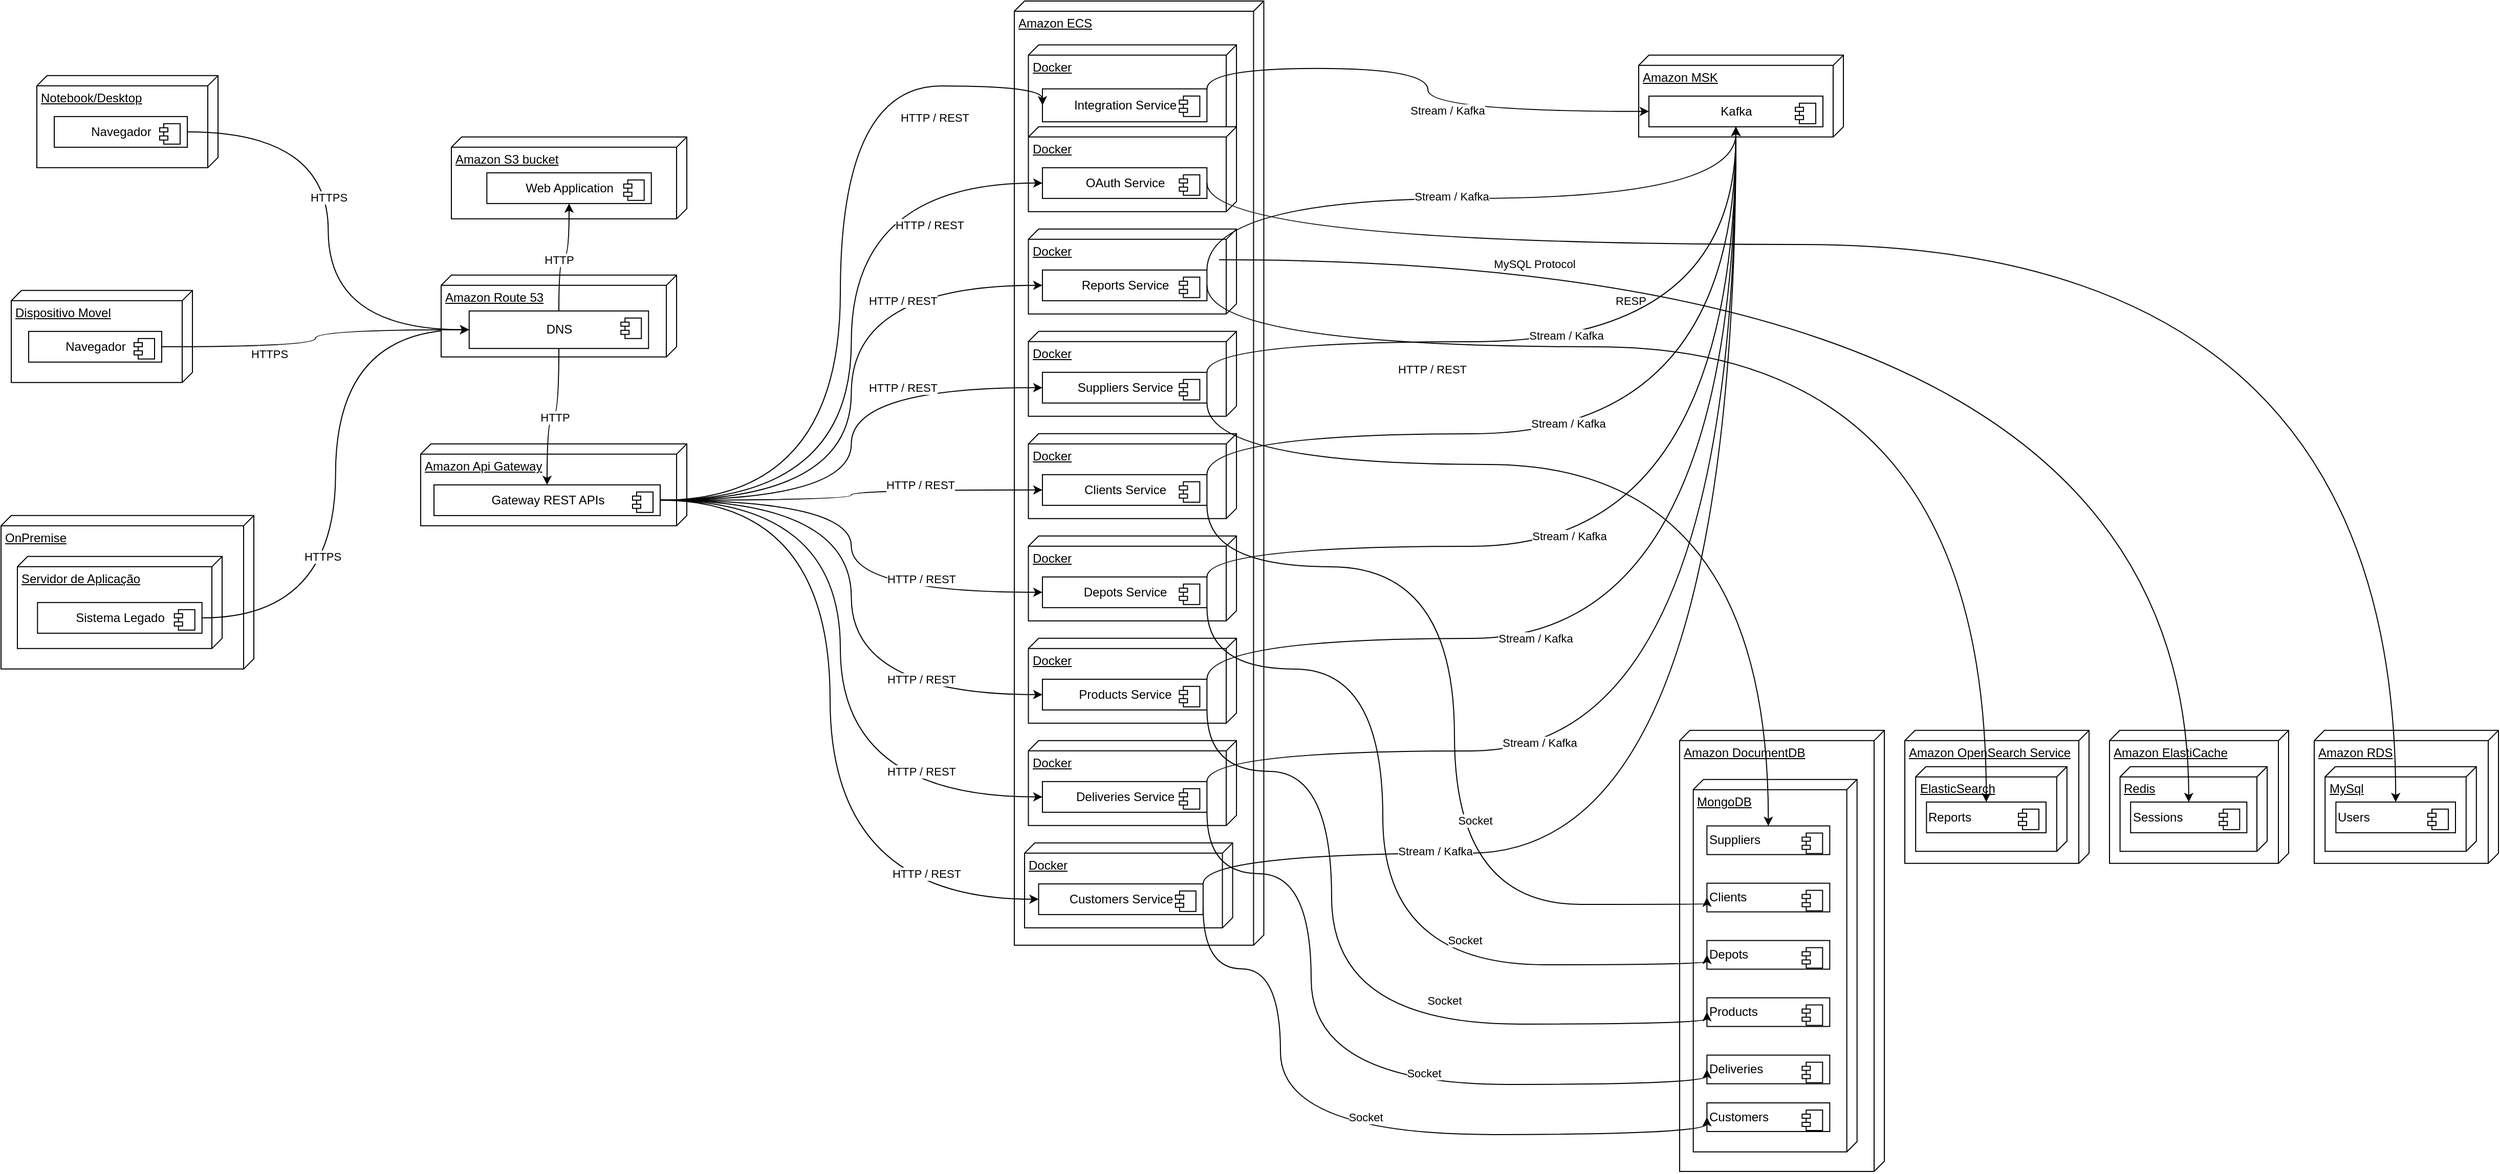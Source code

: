 <mxfile version="17.4.1" type="device"><diagram name="Page-1" id="b5b7bab2-c9e2-2cf4-8b2a-24fd1a2a6d21"><mxGraphModel dx="3793" dy="1540" grid="1" gridSize="10" guides="1" tooltips="1" connect="1" arrows="1" fold="1" page="1" pageScale="1" pageWidth="827" pageHeight="1169" background="none" math="0" shadow="0"><root><mxCell id="0"/><mxCell id="1" parent="0"/><mxCell id="VJmFd5ppS4YzV-0DFkly-12" value="" style="group" parent="1" vertex="1" connectable="0"><mxGeometry x="834" y="732.93" width="200" height="431.1" as="geometry"/></mxCell><mxCell id="om0u5LqT2ssb4kvf3Bdp-96" value="Amazon DocumentDB" style="verticalAlign=top;align=left;spacingTop=8;spacingLeft=2;spacingRight=12;shape=cube;size=10;direction=south;fontStyle=4;html=1;" parent="VJmFd5ppS4YzV-0DFkly-12" vertex="1"><mxGeometry width="200" height="431.1" as="geometry"/></mxCell><mxCell id="om0u5LqT2ssb4kvf3Bdp-97" value="MongoDB" style="verticalAlign=top;align=left;spacingTop=8;spacingLeft=2;spacingRight=12;shape=cube;size=10;direction=south;fontStyle=4;html=1;" parent="VJmFd5ppS4YzV-0DFkly-12" vertex="1"><mxGeometry x="13.33" y="47.9" width="160" height="364.04" as="geometry"/></mxCell><mxCell id="om0u5LqT2ssb4kvf3Bdp-206" value="Suppliers" style="html=1;dropTarget=0;align=left;" parent="VJmFd5ppS4YzV-0DFkly-12" vertex="1"><mxGeometry x="26.667" y="93.344" width="120" height="28.003" as="geometry"/></mxCell><mxCell id="om0u5LqT2ssb4kvf3Bdp-207" value="" style="shape=module;jettyWidth=8;jettyHeight=4;" parent="om0u5LqT2ssb4kvf3Bdp-206" vertex="1"><mxGeometry x="1" width="20" height="20" relative="1" as="geometry"><mxPoint x="-27" y="7" as="offset"/></mxGeometry></mxCell><mxCell id="om0u5LqT2ssb4kvf3Bdp-208" value="Clients" style="html=1;dropTarget=0;align=left;" parent="VJmFd5ppS4YzV-0DFkly-12" vertex="1"><mxGeometry x="26.667" y="149.35" width="120" height="28.003" as="geometry"/></mxCell><mxCell id="om0u5LqT2ssb4kvf3Bdp-209" value="" style="shape=module;jettyWidth=8;jettyHeight=4;" parent="om0u5LqT2ssb4kvf3Bdp-208" vertex="1"><mxGeometry x="1" width="20" height="20" relative="1" as="geometry"><mxPoint x="-27" y="7" as="offset"/></mxGeometry></mxCell><mxCell id="om0u5LqT2ssb4kvf3Bdp-210" value="Depots" style="html=1;dropTarget=0;align=left;" parent="VJmFd5ppS4YzV-0DFkly-12" vertex="1"><mxGeometry x="26.667" y="205.356" width="120" height="28.003" as="geometry"/></mxCell><mxCell id="om0u5LqT2ssb4kvf3Bdp-211" value="" style="shape=module;jettyWidth=8;jettyHeight=4;" parent="om0u5LqT2ssb4kvf3Bdp-210" vertex="1"><mxGeometry x="1" width="20" height="20" relative="1" as="geometry"><mxPoint x="-27" y="7" as="offset"/></mxGeometry></mxCell><mxCell id="om0u5LqT2ssb4kvf3Bdp-212" value="Products" style="html=1;dropTarget=0;align=left;" parent="VJmFd5ppS4YzV-0DFkly-12" vertex="1"><mxGeometry x="26.667" y="261.362" width="120" height="28.003" as="geometry"/></mxCell><mxCell id="om0u5LqT2ssb4kvf3Bdp-213" value="" style="shape=module;jettyWidth=8;jettyHeight=4;" parent="om0u5LqT2ssb4kvf3Bdp-212" vertex="1"><mxGeometry x="1" width="20" height="20" relative="1" as="geometry"><mxPoint x="-27" y="7" as="offset"/></mxGeometry></mxCell><mxCell id="om0u5LqT2ssb4kvf3Bdp-214" value="Deliveries" style="html=1;dropTarget=0;align=left;" parent="VJmFd5ppS4YzV-0DFkly-12" vertex="1"><mxGeometry x="26.667" y="317.368" width="120" height="28.003" as="geometry"/></mxCell><mxCell id="om0u5LqT2ssb4kvf3Bdp-215" value="" style="shape=module;jettyWidth=8;jettyHeight=4;" parent="om0u5LqT2ssb4kvf3Bdp-214" vertex="1"><mxGeometry x="1" width="20" height="20" relative="1" as="geometry"><mxPoint x="-27" y="7" as="offset"/></mxGeometry></mxCell><mxCell id="VJmFd5ppS4YzV-0DFkly-10" value="Customers" style="html=1;dropTarget=0;align=left;" parent="VJmFd5ppS4YzV-0DFkly-12" vertex="1"><mxGeometry x="26.667" y="364.042" width="120" height="28.003" as="geometry"/></mxCell><mxCell id="VJmFd5ppS4YzV-0DFkly-11" value="" style="shape=module;jettyWidth=8;jettyHeight=4;" parent="VJmFd5ppS4YzV-0DFkly-10" vertex="1"><mxGeometry x="1" width="20" height="20" relative="1" as="geometry"><mxPoint x="-27" y="7" as="offset"/></mxGeometry></mxCell><mxCell id="VJmFd5ppS4YzV-0DFkly-9" value="" style="group" parent="1" vertex="1" connectable="0"><mxGeometry x="193.996" y="42.93" width="233.744" height="900" as="geometry"/></mxCell><mxCell id="om0u5LqT2ssb4kvf3Bdp-297" value="" style="group" parent="VJmFd5ppS4YzV-0DFkly-9" vertex="1" connectable="0"><mxGeometry x="3.74" y="20" width="230" height="880" as="geometry"/></mxCell><mxCell id="1uH9ABo4EQRJMEIOvazn-3" value="Amazon ECS" style="verticalAlign=top;align=left;spacingTop=8;spacingLeft=2;spacingRight=12;shape=cube;size=10;direction=south;fontStyle=4;html=1;" parent="om0u5LqT2ssb4kvf3Bdp-297" vertex="1"><mxGeometry x="-13.74" y="-42.927" width="243.74" height="922.927" as="geometry"/></mxCell><mxCell id="om0u5LqT2ssb4kvf3Bdp-298" value="Docker" style="verticalAlign=top;align=left;spacingTop=8;spacingLeft=2;spacingRight=12;shape=cube;size=10;direction=south;fontStyle=4;html=1;" parent="om0u5LqT2ssb4kvf3Bdp-297" vertex="1"><mxGeometry width="203.297" height="89.073" as="geometry"/></mxCell><mxCell id="om0u5LqT2ssb4kvf3Bdp-299" value="Integration Service" style="html=1;dropTarget=0;" parent="om0u5LqT2ssb4kvf3Bdp-297" vertex="1"><mxGeometry x="13.736" y="42.927" width="160.714" height="32.195" as="geometry"/></mxCell><mxCell id="om0u5LqT2ssb4kvf3Bdp-300" value="" style="shape=module;jettyWidth=8;jettyHeight=4;" parent="om0u5LqT2ssb4kvf3Bdp-299" vertex="1"><mxGeometry x="1" width="20" height="20" relative="1" as="geometry"><mxPoint x="-27" y="7" as="offset"/></mxGeometry></mxCell><mxCell id="om0u5LqT2ssb4kvf3Bdp-309" value="" style="group" parent="VJmFd5ppS4YzV-0DFkly-9" vertex="1" connectable="0"><mxGeometry x="3.74" y="300" width="203.297" height="83" as="geometry"/></mxCell><mxCell id="om0u5LqT2ssb4kvf3Bdp-310" value="Docker" style="verticalAlign=top;align=left;spacingTop=8;spacingLeft=2;spacingRight=12;shape=cube;size=10;direction=south;fontStyle=4;html=1;" parent="om0u5LqT2ssb4kvf3Bdp-309" vertex="1"><mxGeometry width="203.297" height="83" as="geometry"/></mxCell><mxCell id="om0u5LqT2ssb4kvf3Bdp-311" value="Suppliers Service" style="html=1;dropTarget=0;" parent="om0u5LqT2ssb4kvf3Bdp-309" vertex="1"><mxGeometry x="13.736" y="40" width="160.714" height="30" as="geometry"/></mxCell><mxCell id="om0u5LqT2ssb4kvf3Bdp-312" value="" style="shape=module;jettyWidth=8;jettyHeight=4;" parent="om0u5LqT2ssb4kvf3Bdp-311" vertex="1"><mxGeometry x="1" width="20" height="20" relative="1" as="geometry"><mxPoint x="-27" y="7" as="offset"/></mxGeometry></mxCell><mxCell id="om0u5LqT2ssb4kvf3Bdp-313" value="" style="group" parent="VJmFd5ppS4YzV-0DFkly-9" vertex="1" connectable="0"><mxGeometry x="3.74" y="400" width="203.297" height="83" as="geometry"/></mxCell><mxCell id="om0u5LqT2ssb4kvf3Bdp-314" value="Docker" style="verticalAlign=top;align=left;spacingTop=8;spacingLeft=2;spacingRight=12;shape=cube;size=10;direction=south;fontStyle=4;html=1;" parent="om0u5LqT2ssb4kvf3Bdp-313" vertex="1"><mxGeometry width="203.297" height="83" as="geometry"/></mxCell><mxCell id="om0u5LqT2ssb4kvf3Bdp-315" value="Clients Service" style="html=1;dropTarget=0;" parent="om0u5LqT2ssb4kvf3Bdp-313" vertex="1"><mxGeometry x="13.736" y="40" width="160.714" height="30" as="geometry"/></mxCell><mxCell id="om0u5LqT2ssb4kvf3Bdp-316" value="" style="shape=module;jettyWidth=8;jettyHeight=4;" parent="om0u5LqT2ssb4kvf3Bdp-315" vertex="1"><mxGeometry x="1" width="20" height="20" relative="1" as="geometry"><mxPoint x="-27" y="7" as="offset"/></mxGeometry></mxCell><mxCell id="om0u5LqT2ssb4kvf3Bdp-302" value="Docker" style="verticalAlign=top;align=left;spacingTop=8;spacingLeft=2;spacingRight=12;shape=cube;size=10;direction=south;fontStyle=4;html=1;" parent="VJmFd5ppS4YzV-0DFkly-9" vertex="1"><mxGeometry x="3.74" y="200" width="203.297" height="83" as="geometry"/></mxCell><mxCell id="om0u5LqT2ssb4kvf3Bdp-303" value="Reports Service" style="html=1;dropTarget=0;" parent="VJmFd5ppS4YzV-0DFkly-9" vertex="1"><mxGeometry x="17.476" y="240" width="160.714" height="30" as="geometry"/></mxCell><mxCell id="om0u5LqT2ssb4kvf3Bdp-304" value="" style="shape=module;jettyWidth=8;jettyHeight=4;" parent="om0u5LqT2ssb4kvf3Bdp-303" vertex="1"><mxGeometry x="1" width="20" height="20" relative="1" as="geometry"><mxPoint x="-27" y="7" as="offset"/></mxGeometry></mxCell><mxCell id="om0u5LqT2ssb4kvf3Bdp-306" value="Docker" style="verticalAlign=top;align=left;spacingTop=8;spacingLeft=2;spacingRight=12;shape=cube;size=10;direction=south;fontStyle=4;html=1;" parent="VJmFd5ppS4YzV-0DFkly-9" vertex="1"><mxGeometry x="3.74" y="100" width="203.297" height="83" as="geometry"/></mxCell><mxCell id="om0u5LqT2ssb4kvf3Bdp-307" value="OAuth Service" style="html=1;dropTarget=0;" parent="VJmFd5ppS4YzV-0DFkly-9" vertex="1"><mxGeometry x="17.476" y="140" width="160.714" height="30" as="geometry"/></mxCell><mxCell id="om0u5LqT2ssb4kvf3Bdp-308" value="" style="shape=module;jettyWidth=8;jettyHeight=4;" parent="om0u5LqT2ssb4kvf3Bdp-307" vertex="1"><mxGeometry x="1" width="20" height="20" relative="1" as="geometry"><mxPoint x="-27" y="7" as="offset"/></mxGeometry></mxCell><mxCell id="om0u5LqT2ssb4kvf3Bdp-287" value="" style="group" parent="VJmFd5ppS4YzV-0DFkly-9" vertex="1" connectable="0"><mxGeometry x="3.74" y="500" width="203.297" height="83" as="geometry"/></mxCell><mxCell id="om0u5LqT2ssb4kvf3Bdp-288" value="Docker" style="verticalAlign=top;align=left;spacingTop=8;spacingLeft=2;spacingRight=12;shape=cube;size=10;direction=south;fontStyle=4;html=1;" parent="om0u5LqT2ssb4kvf3Bdp-287" vertex="1"><mxGeometry width="203.297" height="83" as="geometry"/></mxCell><mxCell id="om0u5LqT2ssb4kvf3Bdp-289" value="Depots Service" style="html=1;dropTarget=0;" parent="om0u5LqT2ssb4kvf3Bdp-287" vertex="1"><mxGeometry x="13.736" y="40" width="160.714" height="30" as="geometry"/></mxCell><mxCell id="om0u5LqT2ssb4kvf3Bdp-290" value="" style="shape=module;jettyWidth=8;jettyHeight=4;" parent="om0u5LqT2ssb4kvf3Bdp-289" vertex="1"><mxGeometry x="1" width="20" height="20" relative="1" as="geometry"><mxPoint x="-27" y="7" as="offset"/></mxGeometry></mxCell><mxCell id="om0u5LqT2ssb4kvf3Bdp-317" value="" style="group" parent="VJmFd5ppS4YzV-0DFkly-9" vertex="1" connectable="0"><mxGeometry x="3.74" y="600" width="203.297" height="83" as="geometry"/></mxCell><mxCell id="om0u5LqT2ssb4kvf3Bdp-318" value="Docker" style="verticalAlign=top;align=left;spacingTop=8;spacingLeft=2;spacingRight=12;shape=cube;size=10;direction=south;fontStyle=4;html=1;" parent="om0u5LqT2ssb4kvf3Bdp-317" vertex="1"><mxGeometry width="203.297" height="83" as="geometry"/></mxCell><mxCell id="om0u5LqT2ssb4kvf3Bdp-319" value="Products Service" style="html=1;dropTarget=0;" parent="om0u5LqT2ssb4kvf3Bdp-317" vertex="1"><mxGeometry x="13.736" y="40" width="160.714" height="30" as="geometry"/></mxCell><mxCell id="om0u5LqT2ssb4kvf3Bdp-320" value="" style="shape=module;jettyWidth=8;jettyHeight=4;" parent="om0u5LqT2ssb4kvf3Bdp-319" vertex="1"><mxGeometry x="1" width="20" height="20" relative="1" as="geometry"><mxPoint x="-27" y="7" as="offset"/></mxGeometry></mxCell><mxCell id="om0u5LqT2ssb4kvf3Bdp-292" value="" style="group" parent="VJmFd5ppS4YzV-0DFkly-9" vertex="1" connectable="0"><mxGeometry x="3.74" y="700" width="203.297" height="83" as="geometry"/></mxCell><mxCell id="om0u5LqT2ssb4kvf3Bdp-293" value="Docker" style="verticalAlign=top;align=left;spacingTop=8;spacingLeft=2;spacingRight=12;shape=cube;size=10;direction=south;fontStyle=4;html=1;" parent="om0u5LqT2ssb4kvf3Bdp-292" vertex="1"><mxGeometry width="203.297" height="83" as="geometry"/></mxCell><mxCell id="om0u5LqT2ssb4kvf3Bdp-294" value="Deliveries Service" style="html=1;dropTarget=0;" parent="om0u5LqT2ssb4kvf3Bdp-292" vertex="1"><mxGeometry x="13.736" y="40" width="160.714" height="30" as="geometry"/></mxCell><mxCell id="om0u5LqT2ssb4kvf3Bdp-295" value="" style="shape=module;jettyWidth=8;jettyHeight=4;" parent="om0u5LqT2ssb4kvf3Bdp-294" vertex="1"><mxGeometry x="1" width="20" height="20" relative="1" as="geometry"><mxPoint x="-27" y="7" as="offset"/></mxGeometry></mxCell><mxCell id="VJmFd5ppS4YzV-0DFkly-1" value="" style="group" parent="VJmFd5ppS4YzV-0DFkly-9" vertex="1" connectable="0"><mxGeometry y="800" width="203.297" height="83" as="geometry"/></mxCell><mxCell id="VJmFd5ppS4YzV-0DFkly-2" value="Docker" style="verticalAlign=top;align=left;spacingTop=8;spacingLeft=2;spacingRight=12;shape=cube;size=10;direction=south;fontStyle=4;html=1;" parent="VJmFd5ppS4YzV-0DFkly-1" vertex="1"><mxGeometry width="203.297" height="83" as="geometry"/></mxCell><mxCell id="VJmFd5ppS4YzV-0DFkly-3" value="Customers Service" style="html=1;dropTarget=0;" parent="VJmFd5ppS4YzV-0DFkly-1" vertex="1"><mxGeometry x="13.736" y="40" width="160.714" height="30" as="geometry"/></mxCell><mxCell id="VJmFd5ppS4YzV-0DFkly-4" value="" style="shape=module;jettyWidth=8;jettyHeight=4;" parent="VJmFd5ppS4YzV-0DFkly-3" vertex="1"><mxGeometry x="1" width="20" height="20" relative="1" as="geometry"><mxPoint x="-27" y="7" as="offset"/></mxGeometry></mxCell><mxCell id="om0u5LqT2ssb4kvf3Bdp-85" value="" style="group" parent="1" vertex="1" connectable="0"><mxGeometry x="1254" y="732.93" width="175" height="130" as="geometry"/></mxCell><mxCell id="om0u5LqT2ssb4kvf3Bdp-86" value="Amazon ElastiCache" style="verticalAlign=top;align=left;spacingTop=8;spacingLeft=2;spacingRight=12;shape=cube;size=10;direction=south;fontStyle=4;html=1;" parent="om0u5LqT2ssb4kvf3Bdp-85" vertex="1"><mxGeometry width="175.0" height="130.0" as="geometry"/></mxCell><mxCell id="om0u5LqT2ssb4kvf3Bdp-87" value="Redis" style="verticalAlign=top;align=left;spacingTop=8;spacingLeft=2;spacingRight=12;shape=cube;size=10;direction=south;fontStyle=4;html=1;" parent="om0u5LqT2ssb4kvf3Bdp-85" vertex="1"><mxGeometry x="10.294" y="35.455" width="143.706" height="82.727" as="geometry"/></mxCell><mxCell id="om0u5LqT2ssb4kvf3Bdp-218" value="&lt;span&gt;Sessions&amp;nbsp;&lt;/span&gt;" style="html=1;dropTarget=0;align=left;" parent="om0u5LqT2ssb4kvf3Bdp-85" vertex="1"><mxGeometry x="20.588" y="70" width="113.575" height="30" as="geometry"/></mxCell><mxCell id="om0u5LqT2ssb4kvf3Bdp-219" value="" style="shape=module;jettyWidth=8;jettyHeight=4;" parent="om0u5LqT2ssb4kvf3Bdp-218" vertex="1"><mxGeometry x="1" width="20" height="20" relative="1" as="geometry"><mxPoint x="-27" y="7" as="offset"/></mxGeometry></mxCell><mxCell id="om0u5LqT2ssb4kvf3Bdp-221" value="" style="group" parent="1" vertex="1" connectable="0"><mxGeometry x="1454" y="732.93" width="180" height="130" as="geometry"/></mxCell><mxCell id="om0u5LqT2ssb4kvf3Bdp-222" value="Amazon RDS" style="verticalAlign=top;align=left;spacingTop=8;spacingLeft=2;spacingRight=12;shape=cube;size=10;direction=south;fontStyle=4;html=1;" parent="om0u5LqT2ssb4kvf3Bdp-221" vertex="1"><mxGeometry width="180" height="130.0" as="geometry"/></mxCell><mxCell id="om0u5LqT2ssb4kvf3Bdp-223" value="MySql" style="verticalAlign=top;align=left;spacingTop=8;spacingLeft=2;spacingRight=12;shape=cube;size=10;direction=south;fontStyle=4;html=1;" parent="om0u5LqT2ssb4kvf3Bdp-221" vertex="1"><mxGeometry x="10.588" y="35.455" width="147.812" height="82.727" as="geometry"/></mxCell><mxCell id="om0u5LqT2ssb4kvf3Bdp-224" value="&lt;span&gt;Users&lt;/span&gt;" style="html=1;dropTarget=0;align=left;" parent="om0u5LqT2ssb4kvf3Bdp-221" vertex="1"><mxGeometry x="21.176" y="70" width="116.82" height="30" as="geometry"/></mxCell><mxCell id="om0u5LqT2ssb4kvf3Bdp-225" value="" style="shape=module;jettyWidth=8;jettyHeight=4;" parent="om0u5LqT2ssb4kvf3Bdp-224" vertex="1"><mxGeometry x="1" width="20" height="20" relative="1" as="geometry"><mxPoint x="-27" y="7" as="offset"/></mxGeometry></mxCell><mxCell id="om0u5LqT2ssb4kvf3Bdp-226" value="" style="group" parent="1" vertex="1" connectable="0"><mxGeometry x="1054" y="732.93" width="180" height="130" as="geometry"/></mxCell><mxCell id="om0u5LqT2ssb4kvf3Bdp-227" value="Amazon OpenSearch Service" style="verticalAlign=top;align=left;spacingTop=8;spacingLeft=2;spacingRight=12;shape=cube;size=10;direction=south;fontStyle=4;html=1;" parent="om0u5LqT2ssb4kvf3Bdp-226" vertex="1"><mxGeometry width="180" height="130.0" as="geometry"/></mxCell><mxCell id="om0u5LqT2ssb4kvf3Bdp-228" value="ElasticSearch" style="verticalAlign=top;align=left;spacingTop=8;spacingLeft=2;spacingRight=12;shape=cube;size=10;direction=south;fontStyle=4;html=1;" parent="om0u5LqT2ssb4kvf3Bdp-226" vertex="1"><mxGeometry x="10.588" y="35.455" width="147.812" height="82.727" as="geometry"/></mxCell><mxCell id="om0u5LqT2ssb4kvf3Bdp-229" value="&lt;span&gt;Reports&lt;/span&gt;" style="html=1;dropTarget=0;align=left;" parent="om0u5LqT2ssb4kvf3Bdp-226" vertex="1"><mxGeometry x="21.176" y="70" width="116.82" height="30" as="geometry"/></mxCell><mxCell id="om0u5LqT2ssb4kvf3Bdp-230" value="" style="shape=module;jettyWidth=8;jettyHeight=4;" parent="om0u5LqT2ssb4kvf3Bdp-229" vertex="1"><mxGeometry x="1" width="20" height="20" relative="1" as="geometry"><mxPoint x="-27" y="7" as="offset"/></mxGeometry></mxCell><mxCell id="om0u5LqT2ssb4kvf3Bdp-331" value="" style="group" parent="1" vertex="1" connectable="0"><mxGeometry x="794" y="72.93" width="200" height="80" as="geometry"/></mxCell><mxCell id="om0u5LqT2ssb4kvf3Bdp-328" value="Amazon MSK" style="verticalAlign=top;align=left;spacingTop=8;spacingLeft=2;spacingRight=12;shape=cube;size=10;direction=south;fontStyle=4;html=1;" parent="om0u5LqT2ssb4kvf3Bdp-331" vertex="1"><mxGeometry width="200" height="80" as="geometry"/></mxCell><mxCell id="om0u5LqT2ssb4kvf3Bdp-329" value="Kafka" style="html=1;dropTarget=0;" parent="om0u5LqT2ssb4kvf3Bdp-331" vertex="1"><mxGeometry x="10" y="40" width="170" height="30" as="geometry"/></mxCell><mxCell id="om0u5LqT2ssb4kvf3Bdp-330" value="" style="shape=module;jettyWidth=8;jettyHeight=4;" parent="om0u5LqT2ssb4kvf3Bdp-329" vertex="1"><mxGeometry x="1" width="20" height="20" relative="1" as="geometry"><mxPoint x="-27" y="7" as="offset"/></mxGeometry></mxCell><mxCell id="om0u5LqT2ssb4kvf3Bdp-370" value="" style="group" parent="1" vertex="1" connectable="0"><mxGeometry x="-396" y="452.93" width="260" height="80" as="geometry"/></mxCell><mxCell id="om0u5LqT2ssb4kvf3Bdp-371" value="Amazon Api Gateway" style="verticalAlign=top;align=left;spacingTop=8;spacingLeft=2;spacingRight=12;shape=cube;size=10;direction=south;fontStyle=4;html=1;" parent="om0u5LqT2ssb4kvf3Bdp-370" vertex="1"><mxGeometry width="260" height="80" as="geometry"/></mxCell><mxCell id="om0u5LqT2ssb4kvf3Bdp-372" value="Gateway REST APIs" style="html=1;dropTarget=0;" parent="om0u5LqT2ssb4kvf3Bdp-370" vertex="1"><mxGeometry x="13" y="40" width="221" height="30" as="geometry"/></mxCell><mxCell id="om0u5LqT2ssb4kvf3Bdp-373" value="" style="shape=module;jettyWidth=8;jettyHeight=4;" parent="om0u5LqT2ssb4kvf3Bdp-372" vertex="1"><mxGeometry x="1" width="20" height="20" relative="1" as="geometry"><mxPoint x="-27" y="7" as="offset"/></mxGeometry></mxCell><mxCell id="royZjNGxK1hWhr-Js7a6-8" value="" style="group" parent="1" vertex="1" connectable="0"><mxGeometry x="-771" y="92.93" width="177" height="90" as="geometry"/></mxCell><mxCell id="royZjNGxK1hWhr-Js7a6-4" value="Notebook/Desktop" style="verticalAlign=top;align=left;spacingTop=8;spacingLeft=2;spacingRight=12;shape=cube;size=10;direction=south;fontStyle=4;html=1;" parent="royZjNGxK1hWhr-Js7a6-8" vertex="1"><mxGeometry width="177" height="90" as="geometry"/></mxCell><mxCell id="royZjNGxK1hWhr-Js7a6-6" value="Navegador" style="html=1;dropTarget=0;" parent="royZjNGxK1hWhr-Js7a6-8" vertex="1"><mxGeometry x="17" y="40" width="130" height="30" as="geometry"/></mxCell><mxCell id="royZjNGxK1hWhr-Js7a6-7" value="" style="shape=module;jettyWidth=8;jettyHeight=4;" parent="royZjNGxK1hWhr-Js7a6-6" vertex="1"><mxGeometry x="1" width="20" height="20" relative="1" as="geometry"><mxPoint x="-27" y="7" as="offset"/></mxGeometry></mxCell><mxCell id="royZjNGxK1hWhr-Js7a6-9" value="" style="group" parent="1" vertex="1" connectable="0"><mxGeometry x="-796" y="302.93" width="177" height="90" as="geometry"/></mxCell><mxCell id="royZjNGxK1hWhr-Js7a6-10" value="Dispositivo Movel" style="verticalAlign=top;align=left;spacingTop=8;spacingLeft=2;spacingRight=12;shape=cube;size=10;direction=south;fontStyle=4;html=1;" parent="royZjNGxK1hWhr-Js7a6-9" vertex="1"><mxGeometry width="177" height="90" as="geometry"/></mxCell><mxCell id="royZjNGxK1hWhr-Js7a6-11" value="Navegador" style="html=1;dropTarget=0;" parent="royZjNGxK1hWhr-Js7a6-9" vertex="1"><mxGeometry x="17" y="40" width="130" height="30" as="geometry"/></mxCell><mxCell id="royZjNGxK1hWhr-Js7a6-12" value="" style="shape=module;jettyWidth=8;jettyHeight=4;" parent="royZjNGxK1hWhr-Js7a6-11" vertex="1"><mxGeometry x="1" width="20" height="20" relative="1" as="geometry"><mxPoint x="-27" y="7" as="offset"/></mxGeometry></mxCell><mxCell id="dv855OfY4iwqMY0LGOP5-1" style="edgeStyle=orthogonalEdgeStyle;rounded=0;orthogonalLoop=1;jettySize=auto;html=1;entryX=0;entryY=0.5;entryDx=0;entryDy=0;curved=1;" parent="1" target="om0u5LqT2ssb4kvf3Bdp-299" edge="1"><mxGeometry relative="1" as="geometry"><mxPoint x="-162" y="507.93" as="sourcePoint"/><Array as="points"><mxPoint x="14" y="507.93"/><mxPoint x="14" y="102.93"/></Array></mxGeometry></mxCell><mxCell id="dv855OfY4iwqMY0LGOP5-7" value="HTTP / REST" style="edgeLabel;html=1;align=center;verticalAlign=middle;resizable=0;points=[];" parent="dv855OfY4iwqMY0LGOP5-1" vertex="1" connectable="0"><mxGeometry x="0.684" y="-31" relative="1" as="geometry"><mxPoint x="1" as="offset"/></mxGeometry></mxCell><mxCell id="dv855OfY4iwqMY0LGOP5-2" style="edgeStyle=orthogonalEdgeStyle;curved=1;rounded=0;orthogonalLoop=1;jettySize=auto;html=1;exitX=1;exitY=0;exitDx=0;exitDy=0;entryX=0.5;entryY=1;entryDx=0;entryDy=0;" parent="1" source="om0u5LqT2ssb4kvf3Bdp-303" target="om0u5LqT2ssb4kvf3Bdp-329" edge="1"><mxGeometry relative="1" as="geometry"/></mxCell><mxCell id="dv855OfY4iwqMY0LGOP5-6" value="Stream / Kafka" style="edgeLabel;html=1;align=center;verticalAlign=middle;resizable=0;points=[];" parent="dv855OfY4iwqMY0LGOP5-2" vertex="1" connectable="0"><mxGeometry x="-0.06" y="2" relative="1" as="geometry"><mxPoint as="offset"/></mxGeometry></mxCell><mxCell id="dv855OfY4iwqMY0LGOP5-3" style="edgeStyle=orthogonalEdgeStyle;curved=1;rounded=0;orthogonalLoop=1;jettySize=auto;html=1;exitX=1;exitY=0;exitDx=0;exitDy=0;entryX=0;entryY=0.5;entryDx=0;entryDy=0;" parent="1" source="om0u5LqT2ssb4kvf3Bdp-299" target="om0u5LqT2ssb4kvf3Bdp-329" edge="1"><mxGeometry relative="1" as="geometry"/></mxCell><mxCell id="dv855OfY4iwqMY0LGOP5-5" value="Stream / Kafka" style="edgeLabel;html=1;align=center;verticalAlign=middle;resizable=0;points=[];" parent="dv855OfY4iwqMY0LGOP5-3" vertex="1" connectable="0"><mxGeometry x="0.203" y="1" relative="1" as="geometry"><mxPoint as="offset"/></mxGeometry></mxCell><mxCell id="dv855OfY4iwqMY0LGOP5-15" value="" style="group" parent="1" vertex="1" connectable="0"><mxGeometry x="-806" y="522.93" width="247" height="150" as="geometry"/></mxCell><mxCell id="dv855OfY4iwqMY0LGOP5-11" value="OnPremise" style="verticalAlign=top;align=left;spacingTop=8;spacingLeft=2;spacingRight=12;shape=cube;size=10;direction=south;fontStyle=4;html=1;" parent="dv855OfY4iwqMY0LGOP5-15" vertex="1"><mxGeometry width="247" height="150" as="geometry"/></mxCell><mxCell id="dv855OfY4iwqMY0LGOP5-12" value="Servidor de Aplicação" style="verticalAlign=top;align=left;spacingTop=8;spacingLeft=2;spacingRight=12;shape=cube;size=10;direction=south;fontStyle=4;html=1;" parent="dv855OfY4iwqMY0LGOP5-15" vertex="1"><mxGeometry x="16" y="40" width="200" height="90" as="geometry"/></mxCell><mxCell id="dv855OfY4iwqMY0LGOP5-13" value="Sistema Legado" style="html=1;dropTarget=0;" parent="dv855OfY4iwqMY0LGOP5-15" vertex="1"><mxGeometry x="35.643" y="85" width="160.714" height="30" as="geometry"/></mxCell><mxCell id="dv855OfY4iwqMY0LGOP5-14" value="" style="shape=module;jettyWidth=8;jettyHeight=4;" parent="dv855OfY4iwqMY0LGOP5-13" vertex="1"><mxGeometry x="1" width="20" height="20" relative="1" as="geometry"><mxPoint x="-27" y="7" as="offset"/></mxGeometry></mxCell><mxCell id="dv855OfY4iwqMY0LGOP5-16" style="edgeStyle=orthogonalEdgeStyle;curved=1;rounded=0;orthogonalLoop=1;jettySize=auto;html=1;exitX=1;exitY=0.5;exitDx=0;exitDy=0;entryX=0;entryY=0.5;entryDx=0;entryDy=0;" parent="1" source="dv855OfY4iwqMY0LGOP5-13" target="B8DyF9NkiVO_Y113zxYT-4" edge="1"><mxGeometry relative="1" as="geometry"/></mxCell><mxCell id="dv855OfY4iwqMY0LGOP5-17" value="HTTPS" style="edgeLabel;html=1;align=center;verticalAlign=middle;resizable=0;points=[];" parent="dv855OfY4iwqMY0LGOP5-16" vertex="1" connectable="0"><mxGeometry x="-0.363" y="12" relative="1" as="geometry"><mxPoint x="-1" y="-18" as="offset"/></mxGeometry></mxCell><mxCell id="B8DyF9NkiVO_Y113zxYT-6" value="" style="group" parent="1" vertex="1" connectable="0"><mxGeometry x="-376" y="287.93" width="230.0" height="80" as="geometry"/></mxCell><mxCell id="B8DyF9NkiVO_Y113zxYT-9" value="" style="group" parent="B8DyF9NkiVO_Y113zxYT-6" vertex="1" connectable="0"><mxGeometry width="230.0" height="80" as="geometry"/></mxCell><mxCell id="1uH9ABo4EQRJMEIOvazn-6" value="Amazon Route 53" style="verticalAlign=top;align=left;spacingTop=8;spacingLeft=2;spacingRight=12;shape=cube;size=10;direction=south;fontStyle=4;html=1;" parent="B8DyF9NkiVO_Y113zxYT-9" vertex="1"><mxGeometry width="230.0" height="80" as="geometry"/></mxCell><mxCell id="B8DyF9NkiVO_Y113zxYT-4" value="DNS" style="html=1;dropTarget=0;" parent="B8DyF9NkiVO_Y113zxYT-9" vertex="1"><mxGeometry x="27.38" y="35" width="175.24" height="36.67" as="geometry"/></mxCell><mxCell id="B8DyF9NkiVO_Y113zxYT-5" value="" style="shape=module;jettyWidth=8;jettyHeight=4;" parent="B8DyF9NkiVO_Y113zxYT-4" vertex="1"><mxGeometry x="1" width="20" height="20" relative="1" as="geometry"><mxPoint x="-27" y="7" as="offset"/></mxGeometry></mxCell><mxCell id="royZjNGxK1hWhr-Js7a6-13" style="edgeStyle=orthogonalEdgeStyle;curved=1;rounded=0;orthogonalLoop=1;jettySize=auto;html=1;exitX=1;exitY=0.5;exitDx=0;exitDy=0;entryX=0;entryY=0.5;entryDx=0;entryDy=0;" parent="1" source="royZjNGxK1hWhr-Js7a6-11" target="B8DyF9NkiVO_Y113zxYT-4" edge="1"><mxGeometry relative="1" as="geometry"><mxPoint x="-496" y="312.93" as="targetPoint"/></mxGeometry></mxCell><mxCell id="royZjNGxK1hWhr-Js7a6-15" value="HTTPS" style="edgeLabel;html=1;align=center;verticalAlign=middle;resizable=0;points=[];" parent="royZjNGxK1hWhr-Js7a6-13" vertex="1" connectable="0"><mxGeometry x="-0.042" y="16" relative="1" as="geometry"><mxPoint x="-29" y="9" as="offset"/></mxGeometry></mxCell><mxCell id="royZjNGxK1hWhr-Js7a6-14" style="edgeStyle=orthogonalEdgeStyle;curved=1;rounded=0;orthogonalLoop=1;jettySize=auto;html=1;exitX=1;exitY=0.5;exitDx=0;exitDy=0;entryX=0;entryY=0.5;entryDx=0;entryDy=0;" parent="1" source="royZjNGxK1hWhr-Js7a6-6" target="B8DyF9NkiVO_Y113zxYT-4" edge="1"><mxGeometry relative="1" as="geometry"><mxPoint x="-436" y="212.93" as="targetPoint"/></mxGeometry></mxCell><mxCell id="royZjNGxK1hWhr-Js7a6-16" value="HTTPS" style="edgeLabel;html=1;align=center;verticalAlign=middle;resizable=0;points=[];" parent="royZjNGxK1hWhr-Js7a6-14" vertex="1" connectable="0"><mxGeometry x="-0.166" y="-15" relative="1" as="geometry"><mxPoint x="15" y="6" as="offset"/></mxGeometry></mxCell><mxCell id="B8DyF9NkiVO_Y113zxYT-8" value="" style="group" parent="1" vertex="1" connectable="0"><mxGeometry x="-366" y="152.93" width="230" height="80" as="geometry"/></mxCell><mxCell id="1uH9ABo4EQRJMEIOvazn-5" value="Amazon S3 bucket" style="verticalAlign=top;align=left;spacingTop=8;spacingLeft=2;spacingRight=12;shape=cube;size=10;direction=south;fontStyle=4;html=1;" parent="B8DyF9NkiVO_Y113zxYT-8" vertex="1"><mxGeometry width="230" height="80" as="geometry"/></mxCell><mxCell id="om0u5LqT2ssb4kvf3Bdp-323" value="Web Application" style="html=1;dropTarget=0;" parent="B8DyF9NkiVO_Y113zxYT-8" vertex="1"><mxGeometry x="34.643" y="35" width="160.714" height="30" as="geometry"/></mxCell><mxCell id="om0u5LqT2ssb4kvf3Bdp-324" value="" style="shape=module;jettyWidth=8;jettyHeight=4;" parent="om0u5LqT2ssb4kvf3Bdp-323" vertex="1"><mxGeometry x="1" width="20" height="20" relative="1" as="geometry"><mxPoint x="-27" y="7" as="offset"/></mxGeometry></mxCell><mxCell id="royZjNGxK1hWhr-Js7a6-18" style="edgeStyle=orthogonalEdgeStyle;curved=1;rounded=0;orthogonalLoop=1;jettySize=auto;html=1;exitX=0.5;exitY=1;exitDx=0;exitDy=0;entryX=0.5;entryY=0;entryDx=0;entryDy=0;" parent="1" source="B8DyF9NkiVO_Y113zxYT-4" target="om0u5LqT2ssb4kvf3Bdp-372" edge="1"><mxGeometry relative="1" as="geometry"/></mxCell><mxCell id="royZjNGxK1hWhr-Js7a6-19" value="HTTP" style="edgeLabel;html=1;align=center;verticalAlign=middle;resizable=0;points=[];" parent="royZjNGxK1hWhr-Js7a6-18" vertex="1" connectable="0"><mxGeometry x="0.218" y="10" relative="1" as="geometry"><mxPoint x="-3" y="-9" as="offset"/></mxGeometry></mxCell><mxCell id="B8DyF9NkiVO_Y113zxYT-2" style="edgeStyle=orthogonalEdgeStyle;rounded=0;orthogonalLoop=1;jettySize=auto;html=1;curved=1;exitX=0.5;exitY=0;exitDx=0;exitDy=0;entryX=0.5;entryY=1;entryDx=0;entryDy=0;" parent="1" source="B8DyF9NkiVO_Y113zxYT-4" target="om0u5LqT2ssb4kvf3Bdp-323" edge="1"><mxGeometry relative="1" as="geometry"/></mxCell><mxCell id="B8DyF9NkiVO_Y113zxYT-7" value="HTTP" style="edgeLabel;html=1;align=center;verticalAlign=middle;resizable=0;points=[];" parent="B8DyF9NkiVO_Y113zxYT-2" vertex="1" connectable="0"><mxGeometry x="-0.123" y="4" relative="1" as="geometry"><mxPoint x="4" as="offset"/></mxGeometry></mxCell><mxCell id="om0u5LqT2ssb4kvf3Bdp-342" style="edgeStyle=orthogonalEdgeStyle;curved=1;rounded=0;orthogonalLoop=1;jettySize=auto;html=1;exitX=1;exitY=0.5;exitDx=0;exitDy=0;entryX=0.5;entryY=0;entryDx=0;entryDy=0;" parent="1" source="om0u5LqT2ssb4kvf3Bdp-307" target="om0u5LqT2ssb4kvf3Bdp-224" edge="1"><mxGeometry relative="1" as="geometry"><Array as="points"><mxPoint x="1534" y="257.93"/></Array></mxGeometry></mxCell><mxCell id="om0u5LqT2ssb4kvf3Bdp-421" value="MySQL Protocol" style="edgeLabel;html=1;align=center;verticalAlign=middle;resizable=0;points=[];" parent="om0u5LqT2ssb4kvf3Bdp-342" vertex="1" connectable="0"><mxGeometry x="-0.571" y="-19" relative="1" as="geometry"><mxPoint x="1" as="offset"/></mxGeometry></mxCell><mxCell id="om0u5LqT2ssb4kvf3Bdp-369" style="edgeStyle=orthogonalEdgeStyle;curved=1;rounded=0;orthogonalLoop=1;jettySize=auto;html=1;entryX=0.5;entryY=0;entryDx=0;entryDy=0;" parent="1" target="om0u5LqT2ssb4kvf3Bdp-218" edge="1"><mxGeometry relative="1" as="geometry"><mxPoint x="384" y="272.93" as="sourcePoint"/><Array as="points"><mxPoint x="1331" y="272.93"/></Array></mxGeometry></mxCell><mxCell id="om0u5LqT2ssb4kvf3Bdp-419" value="RESP" style="edgeLabel;html=1;align=center;verticalAlign=middle;resizable=0;points=[];" parent="om0u5LqT2ssb4kvf3Bdp-369" vertex="1" connectable="0"><mxGeometry x="-0.564" y="-26" relative="1" as="geometry"><mxPoint x="80" y="14" as="offset"/></mxGeometry></mxCell><mxCell id="om0u5LqT2ssb4kvf3Bdp-389" style="edgeStyle=orthogonalEdgeStyle;curved=1;rounded=0;orthogonalLoop=1;jettySize=auto;html=1;exitX=1;exitY=0;exitDx=0;exitDy=0;entryX=0.5;entryY=1;entryDx=0;entryDy=0;" parent="1" source="om0u5LqT2ssb4kvf3Bdp-311" target="om0u5LqT2ssb4kvf3Bdp-329" edge="1"><mxGeometry relative="1" as="geometry"><Array as="points"><mxPoint x="372" y="352.93"/><mxPoint x="889" y="352.93"/></Array></mxGeometry></mxCell><mxCell id="om0u5LqT2ssb4kvf3Bdp-412" value="Stream / Kafka" style="edgeLabel;html=1;align=center;verticalAlign=middle;resizable=0;points=[];" parent="om0u5LqT2ssb4kvf3Bdp-389" vertex="1" connectable="0"><mxGeometry x="-0.035" y="6" relative="1" as="geometry"><mxPoint x="16" as="offset"/></mxGeometry></mxCell><mxCell id="om0u5LqT2ssb4kvf3Bdp-343" style="edgeStyle=orthogonalEdgeStyle;curved=1;rounded=0;orthogonalLoop=1;jettySize=auto;html=1;exitX=1;exitY=0.5;exitDx=0;exitDy=0;entryX=0.5;entryY=0;entryDx=0;entryDy=0;" parent="1" source="om0u5LqT2ssb4kvf3Bdp-303" target="om0u5LqT2ssb4kvf3Bdp-229" edge="1"><mxGeometry relative="1" as="geometry"><Array as="points"><mxPoint x="1134" y="357.93"/></Array></mxGeometry></mxCell><mxCell id="om0u5LqT2ssb4kvf3Bdp-418" value="HTTP / REST" style="edgeLabel;html=1;align=center;verticalAlign=middle;resizable=0;points=[];" parent="om0u5LqT2ssb4kvf3Bdp-343" vertex="1" connectable="0"><mxGeometry x="-0.558" y="-22" relative="1" as="geometry"><mxPoint as="offset"/></mxGeometry></mxCell><mxCell id="om0u5LqT2ssb4kvf3Bdp-395" style="edgeStyle=orthogonalEdgeStyle;curved=1;rounded=0;orthogonalLoop=1;jettySize=auto;html=1;exitX=1;exitY=1;exitDx=0;exitDy=0;entryX=0.5;entryY=0;entryDx=0;entryDy=0;" parent="1" source="om0u5LqT2ssb4kvf3Bdp-311" target="om0u5LqT2ssb4kvf3Bdp-206" edge="1"><mxGeometry relative="1" as="geometry"><Array as="points"><mxPoint x="921" y="472.93"/></Array></mxGeometry></mxCell><mxCell id="om0u5LqT2ssb4kvf3Bdp-388" style="edgeStyle=orthogonalEdgeStyle;curved=1;rounded=0;orthogonalLoop=1;jettySize=auto;html=1;exitX=1;exitY=0;exitDx=0;exitDy=0;entryX=0.5;entryY=1;entryDx=0;entryDy=0;" parent="1" source="om0u5LqT2ssb4kvf3Bdp-315" target="om0u5LqT2ssb4kvf3Bdp-329" edge="1"><mxGeometry relative="1" as="geometry"><Array as="points"><mxPoint x="372" y="442.93"/><mxPoint x="889" y="442.93"/></Array></mxGeometry></mxCell><mxCell id="om0u5LqT2ssb4kvf3Bdp-413" value="Stream / Kafka" style="edgeLabel;html=1;align=center;verticalAlign=middle;resizable=0;points=[];" parent="om0u5LqT2ssb4kvf3Bdp-388" vertex="1" connectable="0"><mxGeometry x="-0.106" y="4" relative="1" as="geometry"><mxPoint x="10" y="-6" as="offset"/></mxGeometry></mxCell><mxCell id="om0u5LqT2ssb4kvf3Bdp-387" style="edgeStyle=orthogonalEdgeStyle;curved=1;rounded=0;orthogonalLoop=1;jettySize=auto;html=1;exitX=1;exitY=0;exitDx=0;exitDy=0;entryX=0.5;entryY=1;entryDx=0;entryDy=0;" parent="1" source="om0u5LqT2ssb4kvf3Bdp-289" target="om0u5LqT2ssb4kvf3Bdp-329" edge="1"><mxGeometry relative="1" as="geometry"><Array as="points"><mxPoint x="372" y="552.93"/><mxPoint x="889" y="552.93"/></Array></mxGeometry></mxCell><mxCell id="om0u5LqT2ssb4kvf3Bdp-414" value="Stream / Kafka" style="edgeLabel;html=1;align=center;verticalAlign=middle;resizable=0;points=[];" parent="om0u5LqT2ssb4kvf3Bdp-387" vertex="1" connectable="0"><mxGeometry x="-0.157" y="17" relative="1" as="geometry"><mxPoint x="-20" y="7" as="offset"/></mxGeometry></mxCell><mxCell id="om0u5LqT2ssb4kvf3Bdp-394" style="edgeStyle=orthogonalEdgeStyle;curved=1;rounded=0;orthogonalLoop=1;jettySize=auto;html=1;exitX=1;exitY=1;exitDx=0;exitDy=0;entryX=0;entryY=0.5;entryDx=0;entryDy=0;" parent="1" source="om0u5LqT2ssb4kvf3Bdp-315" target="om0u5LqT2ssb4kvf3Bdp-208" edge="1"><mxGeometry relative="1" as="geometry"><Array as="points"><mxPoint x="614" y="572.93"/><mxPoint x="614" y="902.93"/></Array></mxGeometry></mxCell><mxCell id="om0u5LqT2ssb4kvf3Bdp-422" value="Socket" style="edgeLabel;html=1;align=center;verticalAlign=middle;resizable=0;points=[];" parent="om0u5LqT2ssb4kvf3Bdp-394" vertex="1" connectable="0"><mxGeometry x="0.322" y="7" relative="1" as="geometry"><mxPoint x="13" y="-35" as="offset"/></mxGeometry></mxCell><mxCell id="om0u5LqT2ssb4kvf3Bdp-393" style="edgeStyle=orthogonalEdgeStyle;curved=1;rounded=0;orthogonalLoop=1;jettySize=auto;html=1;exitX=1;exitY=1;exitDx=0;exitDy=0;entryX=0;entryY=0.5;entryDx=0;entryDy=0;" parent="1" source="om0u5LqT2ssb4kvf3Bdp-289" target="om0u5LqT2ssb4kvf3Bdp-210" edge="1"><mxGeometry relative="1" as="geometry"><Array as="points"><mxPoint x="544" y="672.93"/><mxPoint x="544" y="961.93"/></Array></mxGeometry></mxCell><mxCell id="om0u5LqT2ssb4kvf3Bdp-423" value="Socket" style="edgeLabel;html=1;align=center;verticalAlign=middle;resizable=0;points=[];" parent="om0u5LqT2ssb4kvf3Bdp-393" vertex="1" connectable="0"><mxGeometry x="0.026" y="1" relative="1" as="geometry"><mxPoint x="79" y="62" as="offset"/></mxGeometry></mxCell><mxCell id="om0u5LqT2ssb4kvf3Bdp-386" style="edgeStyle=orthogonalEdgeStyle;curved=1;rounded=0;orthogonalLoop=1;jettySize=auto;html=1;exitX=1;exitY=0;exitDx=0;exitDy=0;entryX=0.5;entryY=1;entryDx=0;entryDy=0;" parent="1" source="om0u5LqT2ssb4kvf3Bdp-319" target="om0u5LqT2ssb4kvf3Bdp-329" edge="1"><mxGeometry relative="1" as="geometry"><Array as="points"><mxPoint x="372" y="642.93"/><mxPoint x="889" y="642.93"/></Array></mxGeometry></mxCell><mxCell id="om0u5LqT2ssb4kvf3Bdp-415" value="Stream / Kafka" style="edgeLabel;html=1;align=center;verticalAlign=middle;resizable=0;points=[];" parent="om0u5LqT2ssb4kvf3Bdp-386" vertex="1" connectable="0"><mxGeometry x="-0.181" y="31" relative="1" as="geometry"><mxPoint x="-72" y="31" as="offset"/></mxGeometry></mxCell><mxCell id="om0u5LqT2ssb4kvf3Bdp-385" style="edgeStyle=orthogonalEdgeStyle;curved=1;rounded=0;orthogonalLoop=1;jettySize=auto;html=1;exitX=1;exitY=0;exitDx=0;exitDy=0;entryX=0.5;entryY=1;entryDx=0;entryDy=0;" parent="1" source="om0u5LqT2ssb4kvf3Bdp-294" target="om0u5LqT2ssb4kvf3Bdp-329" edge="1"><mxGeometry relative="1" as="geometry"><Array as="points"><mxPoint x="372" y="752.93"/><mxPoint x="889" y="752.93"/></Array></mxGeometry></mxCell><mxCell id="om0u5LqT2ssb4kvf3Bdp-417" value="Stream / Kafka" style="edgeLabel;html=1;align=center;verticalAlign=middle;resizable=0;points=[];" parent="om0u5LqT2ssb4kvf3Bdp-385" vertex="1" connectable="0"><mxGeometry x="-0.314" y="17" relative="1" as="geometry"><mxPoint x="-42" y="9" as="offset"/></mxGeometry></mxCell><mxCell id="om0u5LqT2ssb4kvf3Bdp-392" style="edgeStyle=orthogonalEdgeStyle;curved=1;rounded=0;orthogonalLoop=1;jettySize=auto;html=1;exitX=1;exitY=1;exitDx=0;exitDy=0;entryX=0;entryY=0.5;entryDx=0;entryDy=0;" parent="1" source="om0u5LqT2ssb4kvf3Bdp-319" target="om0u5LqT2ssb4kvf3Bdp-212" edge="1"><mxGeometry relative="1" as="geometry"><Array as="points"><mxPoint x="494" y="772.93"/><mxPoint x="494" y="1019.93"/></Array></mxGeometry></mxCell><mxCell id="om0u5LqT2ssb4kvf3Bdp-424" value="Socket" style="edgeLabel;html=1;align=center;verticalAlign=middle;resizable=0;points=[];" parent="om0u5LqT2ssb4kvf3Bdp-392" vertex="1" connectable="0"><mxGeometry x="-0.274" y="-1" relative="1" as="geometry"><mxPoint x="111" y="113" as="offset"/></mxGeometry></mxCell><mxCell id="om0u5LqT2ssb4kvf3Bdp-391" style="edgeStyle=orthogonalEdgeStyle;curved=1;rounded=0;orthogonalLoop=1;jettySize=auto;html=1;exitX=1;exitY=1;exitDx=0;exitDy=0;entryX=0;entryY=0.5;entryDx=0;entryDy=0;" parent="1" source="om0u5LqT2ssb4kvf3Bdp-294" target="om0u5LqT2ssb4kvf3Bdp-214" edge="1"><mxGeometry relative="1" as="geometry"><Array as="points"><mxPoint x="474" y="872.93"/><mxPoint x="474" y="1078.93"/></Array></mxGeometry></mxCell><mxCell id="om0u5LqT2ssb4kvf3Bdp-425" value="Socket" style="edgeLabel;html=1;align=center;verticalAlign=middle;resizable=0;points=[];" parent="om0u5LqT2ssb4kvf3Bdp-391" vertex="1" connectable="0"><mxGeometry x="-0.497" y="-5" relative="1" as="geometry"><mxPoint x="115" y="163" as="offset"/></mxGeometry></mxCell><mxCell id="om0u5LqT2ssb4kvf3Bdp-375" style="edgeStyle=orthogonalEdgeStyle;curved=1;rounded=0;orthogonalLoop=1;jettySize=auto;html=1;exitX=1;exitY=0.5;exitDx=0;exitDy=0;entryX=0;entryY=0.5;entryDx=0;entryDy=0;" parent="1" source="om0u5LqT2ssb4kvf3Bdp-372" target="om0u5LqT2ssb4kvf3Bdp-307" edge="1"><mxGeometry relative="1" as="geometry"/></mxCell><mxCell id="om0u5LqT2ssb4kvf3Bdp-401" value="HTTP / REST" style="edgeLabel;html=1;align=center;verticalAlign=middle;resizable=0;points=[];" parent="om0u5LqT2ssb4kvf3Bdp-375" vertex="1" connectable="0"><mxGeometry x="0.338" y="32" relative="1" as="geometry"><mxPoint x="108" y="1" as="offset"/></mxGeometry></mxCell><mxCell id="om0u5LqT2ssb4kvf3Bdp-376" style="edgeStyle=orthogonalEdgeStyle;curved=1;rounded=0;orthogonalLoop=1;jettySize=auto;html=1;exitX=1;exitY=0.5;exitDx=0;exitDy=0;entryX=0;entryY=0.5;entryDx=0;entryDy=0;" parent="1" source="om0u5LqT2ssb4kvf3Bdp-372" target="om0u5LqT2ssb4kvf3Bdp-303" edge="1"><mxGeometry relative="1" as="geometry"/></mxCell><mxCell id="om0u5LqT2ssb4kvf3Bdp-402" value="HTTP / REST" style="edgeLabel;html=1;align=center;verticalAlign=middle;resizable=0;points=[];" parent="om0u5LqT2ssb4kvf3Bdp-376" vertex="1" connectable="0"><mxGeometry x="0.449" y="36" relative="1" as="geometry"><mxPoint x="24" y="51" as="offset"/></mxGeometry></mxCell><mxCell id="om0u5LqT2ssb4kvf3Bdp-377" style="edgeStyle=orthogonalEdgeStyle;curved=1;rounded=0;orthogonalLoop=1;jettySize=auto;html=1;exitX=1;exitY=0.5;exitDx=0;exitDy=0;entryX=0;entryY=0.5;entryDx=0;entryDy=0;" parent="1" source="om0u5LqT2ssb4kvf3Bdp-372" target="om0u5LqT2ssb4kvf3Bdp-311" edge="1"><mxGeometry relative="1" as="geometry"/></mxCell><mxCell id="om0u5LqT2ssb4kvf3Bdp-403" value="HTTP / REST" style="edgeLabel;html=1;align=center;verticalAlign=middle;resizable=0;points=[];" parent="om0u5LqT2ssb4kvf3Bdp-377" vertex="1" connectable="0"><mxGeometry x="0.547" y="36" relative="1" as="geometry"><mxPoint x="-27" y="36" as="offset"/></mxGeometry></mxCell><mxCell id="om0u5LqT2ssb4kvf3Bdp-378" style="edgeStyle=orthogonalEdgeStyle;curved=1;rounded=0;orthogonalLoop=1;jettySize=auto;html=1;exitX=1;exitY=0.5;exitDx=0;exitDy=0;entryX=0;entryY=0.5;entryDx=0;entryDy=0;" parent="1" source="om0u5LqT2ssb4kvf3Bdp-372" target="om0u5LqT2ssb4kvf3Bdp-315" edge="1"><mxGeometry relative="1" as="geometry"/></mxCell><mxCell id="om0u5LqT2ssb4kvf3Bdp-404" value="HTTP / REST" style="edgeLabel;html=1;align=center;verticalAlign=middle;resizable=0;points=[];" parent="om0u5LqT2ssb4kvf3Bdp-378" vertex="1" connectable="0"><mxGeometry x="0.563" y="58" relative="1" as="geometry"><mxPoint x="-36" y="53" as="offset"/></mxGeometry></mxCell><mxCell id="om0u5LqT2ssb4kvf3Bdp-379" style="edgeStyle=orthogonalEdgeStyle;curved=1;rounded=0;orthogonalLoop=1;jettySize=auto;html=1;exitX=1;exitY=0.5;exitDx=0;exitDy=0;entryX=0;entryY=0.5;entryDx=0;entryDy=0;" parent="1" source="om0u5LqT2ssb4kvf3Bdp-372" target="om0u5LqT2ssb4kvf3Bdp-289" edge="1"><mxGeometry relative="1" as="geometry"/></mxCell><mxCell id="om0u5LqT2ssb4kvf3Bdp-407" value="HTTP / REST" style="edgeLabel;html=1;align=center;verticalAlign=middle;resizable=0;points=[];" parent="om0u5LqT2ssb4kvf3Bdp-379" vertex="1" connectable="0"><mxGeometry x="0.619" y="66" relative="1" as="geometry"><mxPoint x="-30" y="53" as="offset"/></mxGeometry></mxCell><mxCell id="om0u5LqT2ssb4kvf3Bdp-380" style="edgeStyle=orthogonalEdgeStyle;curved=1;rounded=0;orthogonalLoop=1;jettySize=auto;html=1;exitX=1;exitY=0.5;exitDx=0;exitDy=0;entryX=0;entryY=0.5;entryDx=0;entryDy=0;" parent="1" source="om0u5LqT2ssb4kvf3Bdp-372" target="om0u5LqT2ssb4kvf3Bdp-319" edge="1"><mxGeometry relative="1" as="geometry"/></mxCell><mxCell id="om0u5LqT2ssb4kvf3Bdp-408" value="HTTP / REST" style="edgeLabel;html=1;align=center;verticalAlign=middle;resizable=0;points=[];" parent="om0u5LqT2ssb4kvf3Bdp-380" vertex="1" connectable="0"><mxGeometry x="0.634" y="85" relative="1" as="geometry"><mxPoint x="-16" y="70" as="offset"/></mxGeometry></mxCell><mxCell id="om0u5LqT2ssb4kvf3Bdp-381" style="edgeStyle=orthogonalEdgeStyle;curved=1;rounded=0;orthogonalLoop=1;jettySize=auto;html=1;exitX=1;exitY=0.5;exitDx=0;exitDy=0;entryX=0;entryY=0.5;entryDx=0;entryDy=0;" parent="1" source="om0u5LqT2ssb4kvf3Bdp-372" target="om0u5LqT2ssb4kvf3Bdp-294" edge="1"><mxGeometry relative="1" as="geometry"><Array as="points"><mxPoint x="14" y="507.93"/><mxPoint x="14" y="797.93"/></Array></mxGeometry></mxCell><mxCell id="om0u5LqT2ssb4kvf3Bdp-409" value="HTTP / REST" style="edgeLabel;html=1;align=center;verticalAlign=middle;resizable=0;points=[];" parent="om0u5LqT2ssb4kvf3Bdp-381" vertex="1" connectable="0"><mxGeometry x="0.631" y="125" relative="1" as="geometry"><mxPoint x="4" y="100" as="offset"/></mxGeometry></mxCell><mxCell id="VJmFd5ppS4YzV-0DFkly-5" style="edgeStyle=orthogonalEdgeStyle;rounded=0;orthogonalLoop=1;jettySize=auto;html=1;entryX=0;entryY=0.5;entryDx=0;entryDy=0;curved=1;" parent="1" source="om0u5LqT2ssb4kvf3Bdp-372" target="VJmFd5ppS4YzV-0DFkly-3" edge="1"><mxGeometry relative="1" as="geometry"><Array as="points"><mxPoint x="4" y="507.93"/><mxPoint x="4" y="897.93"/></Array></mxGeometry></mxCell><mxCell id="VJmFd5ppS4YzV-0DFkly-6" value="HTTP / REST" style="edgeLabel;html=1;align=center;verticalAlign=middle;resizable=0;points=[];" parent="VJmFd5ppS4YzV-0DFkly-5" vertex="1" connectable="0"><mxGeometry x="0.71" y="25" relative="1" as="geometry"><mxPoint as="offset"/></mxGeometry></mxCell><mxCell id="VJmFd5ppS4YzV-0DFkly-13" style="edgeStyle=orthogonalEdgeStyle;curved=1;rounded=0;orthogonalLoop=1;jettySize=auto;html=1;exitX=1;exitY=0.75;exitDx=0;exitDy=0;entryX=0;entryY=0.5;entryDx=0;entryDy=0;" parent="1" source="VJmFd5ppS4YzV-0DFkly-3" target="VJmFd5ppS4YzV-0DFkly-10" edge="1"><mxGeometry relative="1" as="geometry"><Array as="points"><mxPoint x="444" y="965.93"/><mxPoint x="444" y="1127.93"/></Array></mxGeometry></mxCell><mxCell id="VJmFd5ppS4YzV-0DFkly-14" value="Socket" style="edgeLabel;html=1;align=center;verticalAlign=middle;resizable=0;points=[];" parent="VJmFd5ppS4YzV-0DFkly-13" vertex="1" connectable="0"><mxGeometry x="0.041" y="17" relative="1" as="geometry"><mxPoint as="offset"/></mxGeometry></mxCell><mxCell id="VJmFd5ppS4YzV-0DFkly-15" style="edgeStyle=orthogonalEdgeStyle;curved=1;rounded=0;orthogonalLoop=1;jettySize=auto;html=1;exitX=1;exitY=0;exitDx=0;exitDy=0;entryX=0.5;entryY=1;entryDx=0;entryDy=0;" parent="1" source="VJmFd5ppS4YzV-0DFkly-3" target="om0u5LqT2ssb4kvf3Bdp-329" edge="1"><mxGeometry relative="1" as="geometry"><Array as="points"><mxPoint x="368" y="852.93"/><mxPoint x="889" y="852.93"/></Array></mxGeometry></mxCell><mxCell id="VJmFd5ppS4YzV-0DFkly-16" value="Stream / Kafka" style="edgeLabel;html=1;align=center;verticalAlign=middle;resizable=0;points=[];" parent="VJmFd5ppS4YzV-0DFkly-15" vertex="1" connectable="0"><mxGeometry x="-0.619" y="2" relative="1" as="geometry"><mxPoint x="16" as="offset"/></mxGeometry></mxCell></root></mxGraphModel></diagram></mxfile>